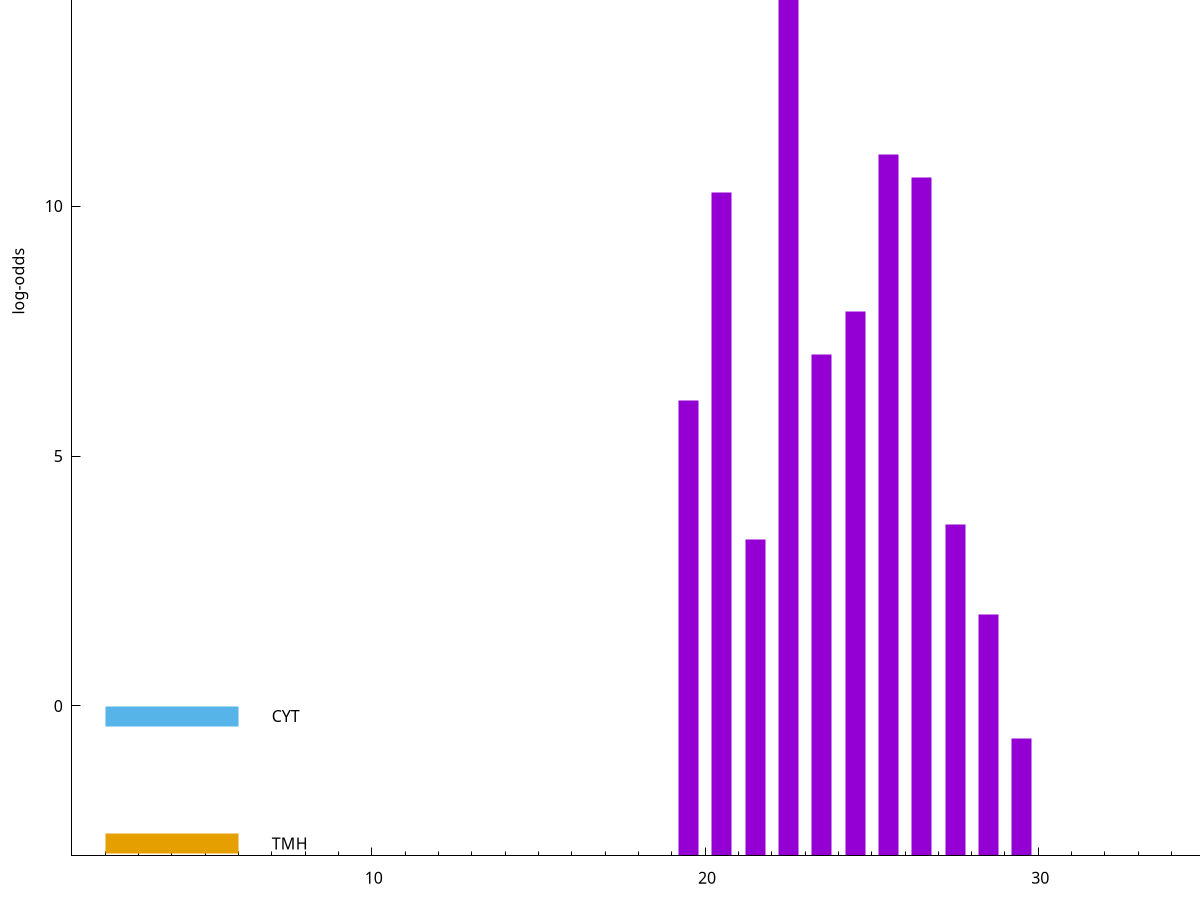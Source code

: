 set title "LipoP predictions for SRR3987128.gff"
set size 2., 1.4
set xrange [1:70] 
set mxtics 10
set yrange [-3:20]
set y2range [0:23]
set ylabel "log-odds"
set term postscript eps color solid "Helvetica" 30
set output "SRR3987128.gff2.eps"
set arrow from 2,17.1013 to 6,17.1013 nohead lt 1 lw 20
set label "SpI" at 7,17.1013
set arrow from 2,-0.200913 to 6,-0.200913 nohead lt 3 lw 20
set label "CYT" at 7,-0.200913
set arrow from 2,-2.74928 to 6,-2.74928 nohead lt 4 lw 20
set label "TMH" at 7,-2.74928
set arrow from 2,17.1013 to 6,17.1013 nohead lt 1 lw 20
set label "SpI" at 7,17.1013
# NOTE: The scores below are the log-odds scores with the threshold
# NOTE: subtracted (a hack to make gnuplot make the histogram all
# NOTE: look nice).
plot "-" axes x1y2 title "" with impulses lt 1 lw 20
22.500000 20.045600
25.500000 14.028900
26.500000 13.574500
20.500000 13.276500
24.500000 10.896640
23.500000 10.037070
19.500000 9.119850
27.500000 6.623300
21.500000 6.323990
28.500000 4.834130
29.500000 2.358747
e
exit
